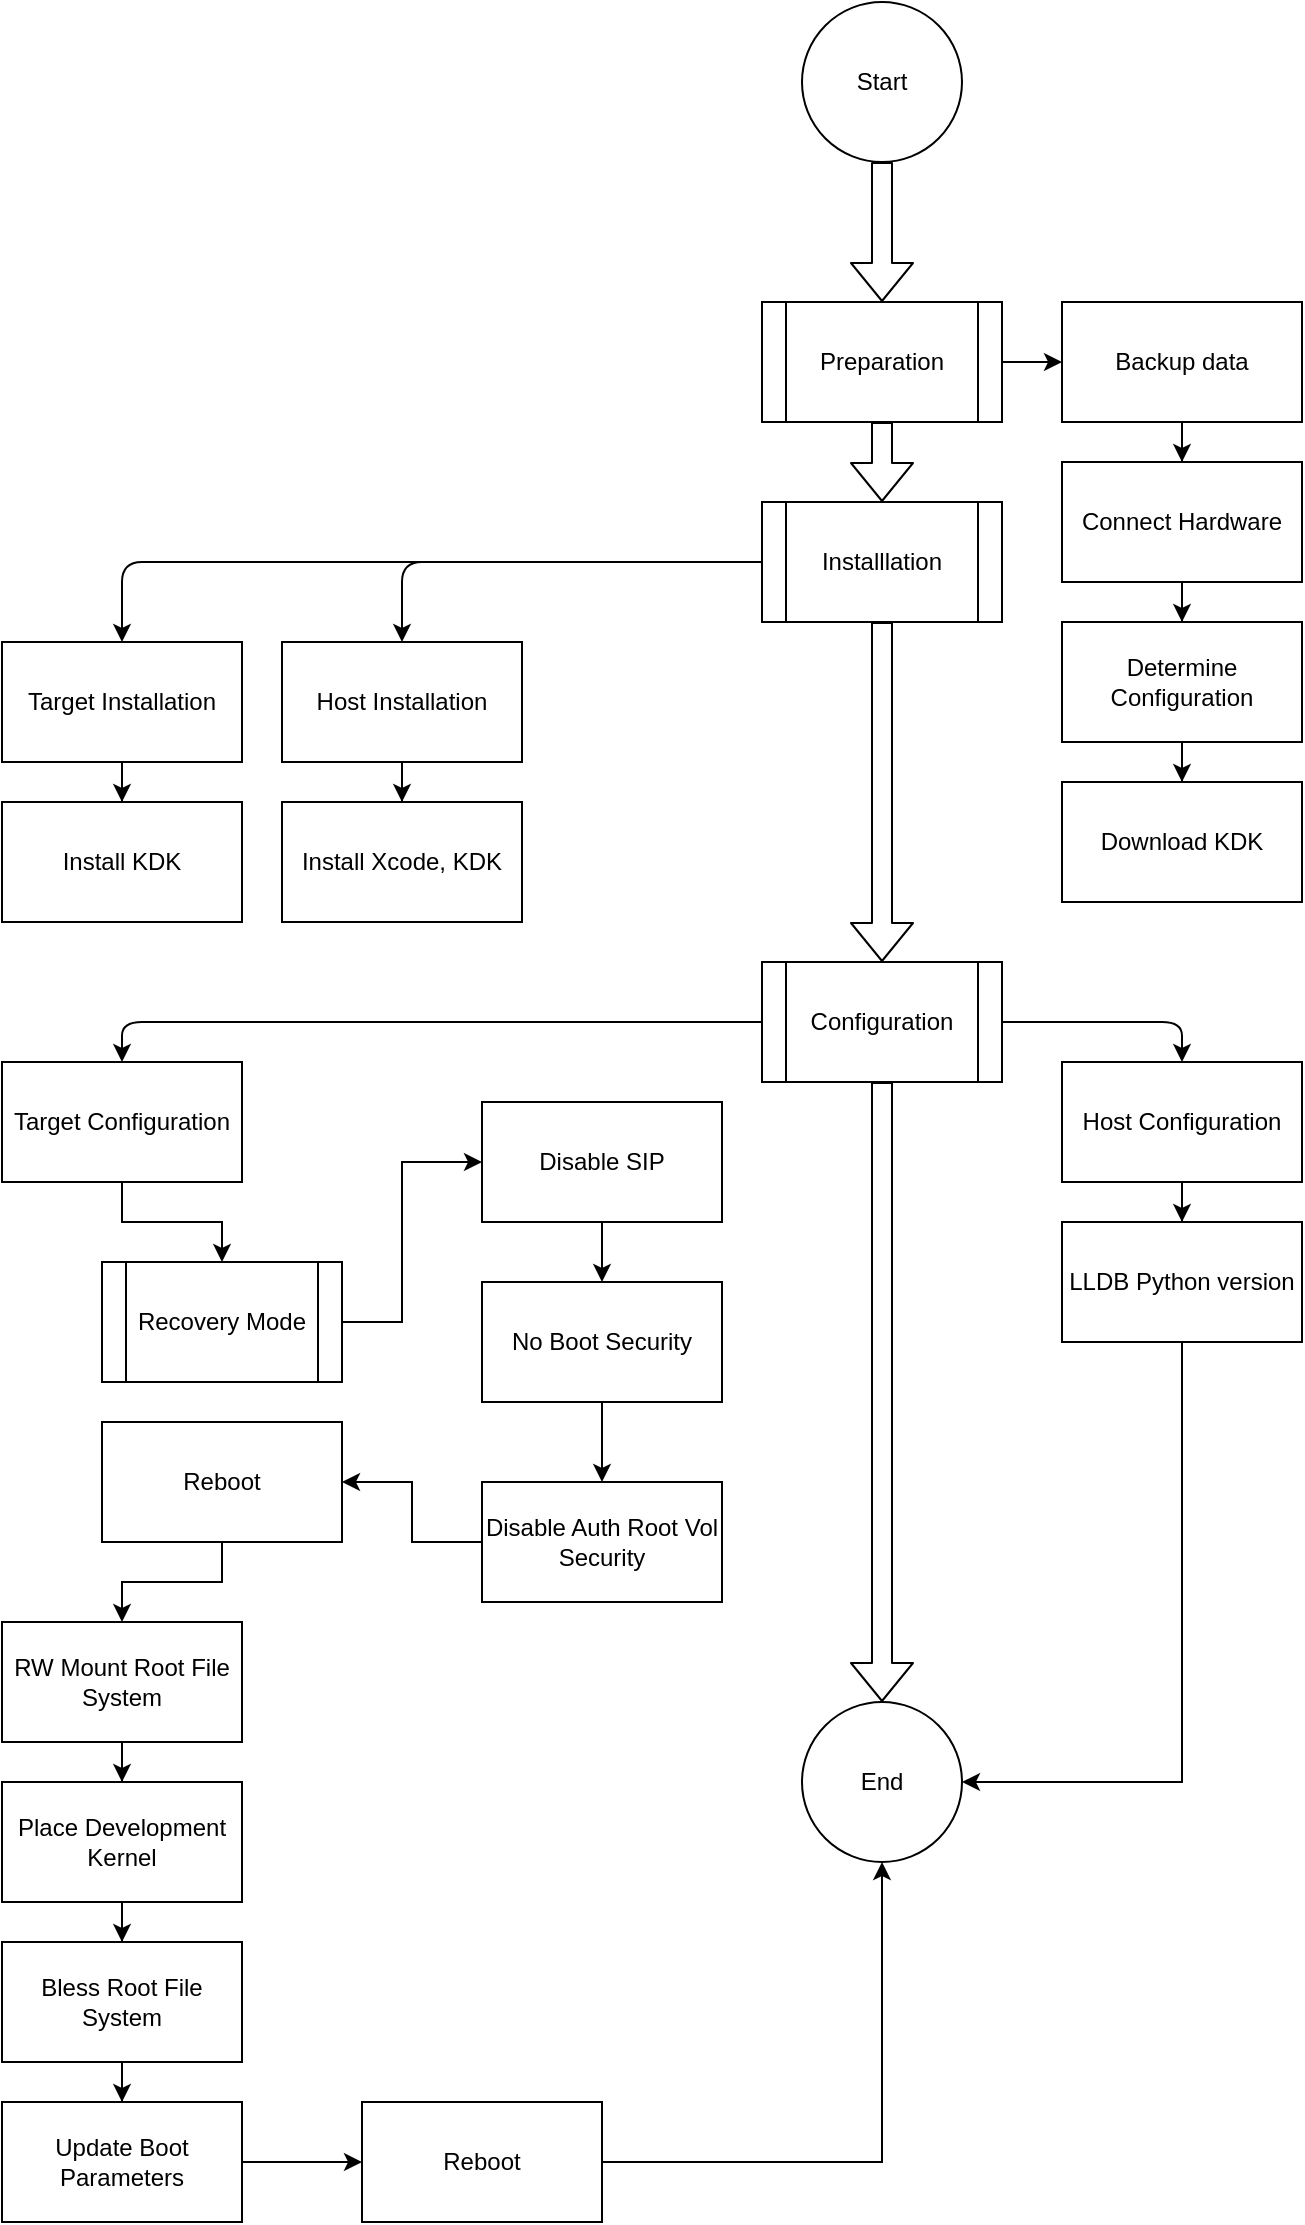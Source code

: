 <mxfile version="14.5.1" type="device"><diagram id="C5RBs43oDa-KdzZeNtuy" name="Page-1"><mxGraphModel dx="1106" dy="2166" grid="1" gridSize="10" guides="1" tooltips="1" connect="1" arrows="1" fold="1" page="1" pageScale="1" pageWidth="827" pageHeight="1169" math="0" shadow="0"><root><mxCell id="WIyWlLk6GJQsqaUBKTNV-0"/><mxCell id="WIyWlLk6GJQsqaUBKTNV-1" parent="WIyWlLk6GJQsqaUBKTNV-0"/><mxCell id="NlNYA9cFqjr4rE1li9YC-12" value="" style="edgeStyle=orthogonalEdgeStyle;rounded=0;orthogonalLoop=1;jettySize=auto;html=1;" edge="1" parent="WIyWlLk6GJQsqaUBKTNV-1" source="QBhP2HoVrlGpBbdpZASF-18" target="QBhP2HoVrlGpBbdpZASF-20"><mxGeometry relative="1" as="geometry"><Array as="points"><mxPoint x="240" y="640"/><mxPoint x="240" y="560"/></Array></mxGeometry></mxCell><mxCell id="QBhP2HoVrlGpBbdpZASF-18" value="Recovery Mode" style="shape=process;whiteSpace=wrap;html=1;backgroundOutline=1;" parent="WIyWlLk6GJQsqaUBKTNV-1" vertex="1"><mxGeometry x="90" y="610" width="120" height="60" as="geometry"/></mxCell><mxCell id="NlNYA9cFqjr4rE1li9YC-20" value="" style="edgeStyle=orthogonalEdgeStyle;rounded=0;orthogonalLoop=1;jettySize=auto;html=1;" edge="1" parent="WIyWlLk6GJQsqaUBKTNV-1" source="QBhP2HoVrlGpBbdpZASF-20" target="QBhP2HoVrlGpBbdpZASF-22"><mxGeometry relative="1" as="geometry"/></mxCell><mxCell id="QBhP2HoVrlGpBbdpZASF-20" value="Disable SIP" style="rounded=0;whiteSpace=wrap;html=1;" parent="WIyWlLk6GJQsqaUBKTNV-1" vertex="1"><mxGeometry x="280" y="530" width="120" height="60" as="geometry"/></mxCell><mxCell id="QBhP2HoVrlGpBbdpZASF-25" value="" style="edgeStyle=orthogonalEdgeStyle;rounded=0;orthogonalLoop=1;jettySize=auto;html=1;" parent="WIyWlLk6GJQsqaUBKTNV-1" source="QBhP2HoVrlGpBbdpZASF-22" target="QBhP2HoVrlGpBbdpZASF-24" edge="1"><mxGeometry relative="1" as="geometry"/></mxCell><mxCell id="QBhP2HoVrlGpBbdpZASF-22" value="No Boot Security" style="rounded=0;whiteSpace=wrap;html=1;" parent="WIyWlLk6GJQsqaUBKTNV-1" vertex="1"><mxGeometry x="280" y="620" width="120" height="60" as="geometry"/></mxCell><mxCell id="NlNYA9cFqjr4rE1li9YC-14" value="" style="edgeStyle=orthogonalEdgeStyle;rounded=0;orthogonalLoop=1;jettySize=auto;html=1;" edge="1" parent="WIyWlLk6GJQsqaUBKTNV-1" source="QBhP2HoVrlGpBbdpZASF-24" target="NlNYA9cFqjr4rE1li9YC-13"><mxGeometry relative="1" as="geometry"/></mxCell><mxCell id="QBhP2HoVrlGpBbdpZASF-24" value="Disable Auth Root Vol Security" style="rounded=0;whiteSpace=wrap;html=1;" parent="WIyWlLk6GJQsqaUBKTNV-1" vertex="1"><mxGeometry x="280" y="720" width="120" height="60" as="geometry"/></mxCell><mxCell id="QBhP2HoVrlGpBbdpZASF-31" value="" style="edgeStyle=orthogonalEdgeStyle;rounded=0;orthogonalLoop=1;jettySize=auto;html=1;" parent="WIyWlLk6GJQsqaUBKTNV-1" source="QBhP2HoVrlGpBbdpZASF-26" target="QBhP2HoVrlGpBbdpZASF-28" edge="1"><mxGeometry relative="1" as="geometry"/></mxCell><mxCell id="QBhP2HoVrlGpBbdpZASF-26" value="RW Mount Root File System" style="rounded=0;whiteSpace=wrap;html=1;" parent="WIyWlLk6GJQsqaUBKTNV-1" vertex="1"><mxGeometry x="40" y="790" width="120" height="60" as="geometry"/></mxCell><mxCell id="QBhP2HoVrlGpBbdpZASF-32" value="" style="edgeStyle=orthogonalEdgeStyle;rounded=0;orthogonalLoop=1;jettySize=auto;html=1;" parent="WIyWlLk6GJQsqaUBKTNV-1" source="QBhP2HoVrlGpBbdpZASF-28" target="QBhP2HoVrlGpBbdpZASF-29" edge="1"><mxGeometry relative="1" as="geometry"/></mxCell><mxCell id="QBhP2HoVrlGpBbdpZASF-28" value="Place Development Kernel" style="rounded=0;whiteSpace=wrap;html=1;" parent="WIyWlLk6GJQsqaUBKTNV-1" vertex="1"><mxGeometry x="40" y="870" width="120" height="60" as="geometry"/></mxCell><mxCell id="QBhP2HoVrlGpBbdpZASF-33" value="" style="edgeStyle=orthogonalEdgeStyle;rounded=0;orthogonalLoop=1;jettySize=auto;html=1;" parent="WIyWlLk6GJQsqaUBKTNV-1" source="QBhP2HoVrlGpBbdpZASF-29" target="QBhP2HoVrlGpBbdpZASF-30" edge="1"><mxGeometry relative="1" as="geometry"/></mxCell><mxCell id="QBhP2HoVrlGpBbdpZASF-29" value="Bless Root File System" style="rounded=0;whiteSpace=wrap;html=1;" parent="WIyWlLk6GJQsqaUBKTNV-1" vertex="1"><mxGeometry x="40" y="950" width="120" height="60" as="geometry"/></mxCell><mxCell id="NlNYA9cFqjr4rE1li9YC-11" value="" style="edgeStyle=orthogonalEdgeStyle;rounded=0;orthogonalLoop=1;jettySize=auto;html=1;" edge="1" parent="WIyWlLk6GJQsqaUBKTNV-1" source="QBhP2HoVrlGpBbdpZASF-30" target="NlNYA9cFqjr4rE1li9YC-10"><mxGeometry relative="1" as="geometry"/></mxCell><mxCell id="QBhP2HoVrlGpBbdpZASF-30" value="Update Boot Parameters" style="rounded=0;whiteSpace=wrap;html=1;" parent="WIyWlLk6GJQsqaUBKTNV-1" vertex="1"><mxGeometry x="40" y="1030" width="120" height="60" as="geometry"/></mxCell><mxCell id="QBhP2HoVrlGpBbdpZASF-38" style="edgeStyle=orthogonalEdgeStyle;rounded=0;orthogonalLoop=1;jettySize=auto;html=1;" parent="WIyWlLk6GJQsqaUBKTNV-1" source="QBhP2HoVrlGpBbdpZASF-36" target="QBhP2HoVrlGpBbdpZASF-0" edge="1"><mxGeometry relative="1" as="geometry"/></mxCell><mxCell id="QBhP2HoVrlGpBbdpZASF-36" value="Preparation" style="shape=process;whiteSpace=wrap;html=1;backgroundOutline=1;" parent="WIyWlLk6GJQsqaUBKTNV-1" vertex="1"><mxGeometry x="420" y="130" width="120" height="60" as="geometry"/></mxCell><mxCell id="QBhP2HoVrlGpBbdpZASF-39" value="Installlation" style="shape=process;whiteSpace=wrap;html=1;backgroundOutline=1;" parent="WIyWlLk6GJQsqaUBKTNV-1" vertex="1"><mxGeometry x="420" y="230" width="120" height="60" as="geometry"/></mxCell><mxCell id="QBhP2HoVrlGpBbdpZASF-40" value="" style="shape=flexArrow;endArrow=classic;html=1;exitX=0.5;exitY=1;exitDx=0;exitDy=0;entryX=0.5;entryY=0;entryDx=0;entryDy=0;" parent="WIyWlLk6GJQsqaUBKTNV-1" source="QBhP2HoVrlGpBbdpZASF-36" target="QBhP2HoVrlGpBbdpZASF-39" edge="1"><mxGeometry width="50" height="50" relative="1" as="geometry"><mxPoint x="450" y="530" as="sourcePoint"/><mxPoint x="500" y="480" as="targetPoint"/></mxGeometry></mxCell><mxCell id="QBhP2HoVrlGpBbdpZASF-49" value="" style="edgeStyle=orthogonalEdgeStyle;rounded=0;orthogonalLoop=1;jettySize=auto;html=1;" parent="WIyWlLk6GJQsqaUBKTNV-1" source="QBhP2HoVrlGpBbdpZASF-41" target="QBhP2HoVrlGpBbdpZASF-43" edge="1"><mxGeometry relative="1" as="geometry"/></mxCell><mxCell id="QBhP2HoVrlGpBbdpZASF-41" value="Target Installation" style="rounded=0;whiteSpace=wrap;html=1;" parent="WIyWlLk6GJQsqaUBKTNV-1" vertex="1"><mxGeometry x="40" y="300" width="120" height="60" as="geometry"/></mxCell><mxCell id="QBhP2HoVrlGpBbdpZASF-50" value="" style="edgeStyle=orthogonalEdgeStyle;rounded=0;orthogonalLoop=1;jettySize=auto;html=1;" parent="WIyWlLk6GJQsqaUBKTNV-1" source="QBhP2HoVrlGpBbdpZASF-42" target="QBhP2HoVrlGpBbdpZASF-44" edge="1"><mxGeometry relative="1" as="geometry"/></mxCell><mxCell id="QBhP2HoVrlGpBbdpZASF-42" value="Host Installation" style="rounded=0;whiteSpace=wrap;html=1;" parent="WIyWlLk6GJQsqaUBKTNV-1" vertex="1"><mxGeometry x="180" y="300" width="120" height="60" as="geometry"/></mxCell><mxCell id="QBhP2HoVrlGpBbdpZASF-43" value="Install KDK" style="rounded=0;whiteSpace=wrap;html=1;" parent="WIyWlLk6GJQsqaUBKTNV-1" vertex="1"><mxGeometry x="40" y="380" width="120" height="60" as="geometry"/></mxCell><mxCell id="QBhP2HoVrlGpBbdpZASF-44" value="Install Xcode, KDK" style="rounded=0;whiteSpace=wrap;html=1;" parent="WIyWlLk6GJQsqaUBKTNV-1" vertex="1"><mxGeometry x="180" y="380" width="120" height="60" as="geometry"/></mxCell><mxCell id="QBhP2HoVrlGpBbdpZASF-45" value="Start" style="ellipse;whiteSpace=wrap;html=1;aspect=fixed;" parent="WIyWlLk6GJQsqaUBKTNV-1" vertex="1"><mxGeometry x="440" y="-20" width="80" height="80" as="geometry"/></mxCell><mxCell id="QBhP2HoVrlGpBbdpZASF-46" value="" style="shape=flexArrow;endArrow=classic;html=1;entryX=0.5;entryY=0;entryDx=0;entryDy=0;" parent="WIyWlLk6GJQsqaUBKTNV-1" source="QBhP2HoVrlGpBbdpZASF-45" target="QBhP2HoVrlGpBbdpZASF-36" edge="1"><mxGeometry width="50" height="50" relative="1" as="geometry"><mxPoint x="450" y="530" as="sourcePoint"/><mxPoint x="500" y="480" as="targetPoint"/></mxGeometry></mxCell><mxCell id="QBhP2HoVrlGpBbdpZASF-48" value="" style="endArrow=classic;html=1;entryX=0.5;entryY=0;entryDx=0;entryDy=0;exitX=0;exitY=0.5;exitDx=0;exitDy=0;" parent="WIyWlLk6GJQsqaUBKTNV-1" source="QBhP2HoVrlGpBbdpZASF-39" target="QBhP2HoVrlGpBbdpZASF-42" edge="1"><mxGeometry width="50" height="50" relative="1" as="geometry"><mxPoint x="450" y="480" as="sourcePoint"/><mxPoint x="500" y="430" as="targetPoint"/><Array as="points"><mxPoint x="240" y="260"/><mxPoint x="240" y="300"/></Array></mxGeometry></mxCell><mxCell id="QBhP2HoVrlGpBbdpZASF-51" value="Configuration" style="shape=process;whiteSpace=wrap;html=1;backgroundOutline=1;" parent="WIyWlLk6GJQsqaUBKTNV-1" vertex="1"><mxGeometry x="420" y="460" width="120" height="60" as="geometry"/></mxCell><mxCell id="QBhP2HoVrlGpBbdpZASF-52" value="" style="shape=flexArrow;endArrow=classic;html=1;exitX=0.5;exitY=1;exitDx=0;exitDy=0;entryX=0.5;entryY=0;entryDx=0;entryDy=0;" parent="WIyWlLk6GJQsqaUBKTNV-1" source="QBhP2HoVrlGpBbdpZASF-39" target="QBhP2HoVrlGpBbdpZASF-51" edge="1"><mxGeometry width="50" height="50" relative="1" as="geometry"><mxPoint x="450" y="480" as="sourcePoint"/><mxPoint x="500" y="430" as="targetPoint"/></mxGeometry></mxCell><mxCell id="NlNYA9cFqjr4rE1li9YC-7" value="" style="edgeStyle=orthogonalEdgeStyle;rounded=0;orthogonalLoop=1;jettySize=auto;html=1;" edge="1" parent="WIyWlLk6GJQsqaUBKTNV-1" source="NlNYA9cFqjr4rE1li9YC-0" target="QBhP2HoVrlGpBbdpZASF-18"><mxGeometry relative="1" as="geometry"/></mxCell><mxCell id="NlNYA9cFqjr4rE1li9YC-0" value="Target Configuration" style="rounded=0;whiteSpace=wrap;html=1;" vertex="1" parent="WIyWlLk6GJQsqaUBKTNV-1"><mxGeometry x="40" y="510" width="120" height="60" as="geometry"/></mxCell><mxCell id="NlNYA9cFqjr4rE1li9YC-6" value="" style="edgeStyle=orthogonalEdgeStyle;rounded=0;orthogonalLoop=1;jettySize=auto;html=1;" edge="1" parent="WIyWlLk6GJQsqaUBKTNV-1" source="NlNYA9cFqjr4rE1li9YC-1" target="NlNYA9cFqjr4rE1li9YC-5"><mxGeometry relative="1" as="geometry"/></mxCell><mxCell id="NlNYA9cFqjr4rE1li9YC-1" value="Host Configuration" style="rounded=0;whiteSpace=wrap;html=1;" vertex="1" parent="WIyWlLk6GJQsqaUBKTNV-1"><mxGeometry x="570" y="510" width="120" height="60" as="geometry"/></mxCell><mxCell id="NlNYA9cFqjr4rE1li9YC-2" value="" style="endArrow=classic;html=1;exitX=0;exitY=0.5;exitDx=0;exitDy=0;entryX=0.5;entryY=0;entryDx=0;entryDy=0;" edge="1" parent="WIyWlLk6GJQsqaUBKTNV-1" source="QBhP2HoVrlGpBbdpZASF-51" target="NlNYA9cFqjr4rE1li9YC-0"><mxGeometry width="50" height="50" relative="1" as="geometry"><mxPoint x="307" y="585" as="sourcePoint"/><mxPoint x="80.04" y="632" as="targetPoint"/><Array as="points"><mxPoint x="100" y="490"/></Array></mxGeometry></mxCell><mxCell id="NlNYA9cFqjr4rE1li9YC-4" value="" style="endArrow=classic;html=1;entryX=0.5;entryY=0;entryDx=0;entryDy=0;exitX=1;exitY=0.5;exitDx=0;exitDy=0;" edge="1" parent="WIyWlLk6GJQsqaUBKTNV-1" source="QBhP2HoVrlGpBbdpZASF-51" target="NlNYA9cFqjr4rE1li9YC-1"><mxGeometry width="50" height="50" relative="1" as="geometry"><mxPoint x="500" y="585" as="sourcePoint"/><mxPoint x="240" y="635" as="targetPoint"/><Array as="points"><mxPoint x="630" y="490"/></Array></mxGeometry></mxCell><mxCell id="NlNYA9cFqjr4rE1li9YC-22" style="edgeStyle=orthogonalEdgeStyle;rounded=0;orthogonalLoop=1;jettySize=auto;html=1;entryX=1;entryY=0.5;entryDx=0;entryDy=0;" edge="1" parent="WIyWlLk6GJQsqaUBKTNV-1" source="NlNYA9cFqjr4rE1li9YC-5" target="NlNYA9cFqjr4rE1li9YC-16"><mxGeometry relative="1" as="geometry"><Array as="points"><mxPoint x="630" y="870"/></Array></mxGeometry></mxCell><mxCell id="NlNYA9cFqjr4rE1li9YC-5" value="LLDB Python version" style="rounded=0;whiteSpace=wrap;html=1;" vertex="1" parent="WIyWlLk6GJQsqaUBKTNV-1"><mxGeometry x="570" y="590" width="120" height="60" as="geometry"/></mxCell><mxCell id="QBhP2HoVrlGpBbdpZASF-0" value="Backup data" style="rounded=0;whiteSpace=wrap;html=1;" parent="WIyWlLk6GJQsqaUBKTNV-1" vertex="1"><mxGeometry x="570" y="130" width="120" height="60" as="geometry"/></mxCell><mxCell id="QBhP2HoVrlGpBbdpZASF-1" value="Connect Hardware" style="rounded=0;whiteSpace=wrap;html=1;" parent="WIyWlLk6GJQsqaUBKTNV-1" vertex="1"><mxGeometry x="570" y="210" width="120" height="60" as="geometry"/></mxCell><mxCell id="QBhP2HoVrlGpBbdpZASF-6" value="" style="edgeStyle=orthogonalEdgeStyle;rounded=0;orthogonalLoop=1;jettySize=auto;html=1;" parent="WIyWlLk6GJQsqaUBKTNV-1" source="QBhP2HoVrlGpBbdpZASF-0" target="QBhP2HoVrlGpBbdpZASF-1" edge="1"><mxGeometry x="410" y="130" as="geometry"/></mxCell><mxCell id="QBhP2HoVrlGpBbdpZASF-2" value="Determine Configuration" style="rounded=0;whiteSpace=wrap;html=1;" parent="WIyWlLk6GJQsqaUBKTNV-1" vertex="1"><mxGeometry x="570" y="290" width="120" height="60" as="geometry"/></mxCell><mxCell id="QBhP2HoVrlGpBbdpZASF-7" value="" style="edgeStyle=orthogonalEdgeStyle;rounded=0;orthogonalLoop=1;jettySize=auto;html=1;" parent="WIyWlLk6GJQsqaUBKTNV-1" source="QBhP2HoVrlGpBbdpZASF-1" target="QBhP2HoVrlGpBbdpZASF-2" edge="1"><mxGeometry x="410" y="130" as="geometry"/></mxCell><mxCell id="QBhP2HoVrlGpBbdpZASF-3" value="Download KDK" style="rounded=0;whiteSpace=wrap;html=1;" parent="WIyWlLk6GJQsqaUBKTNV-1" vertex="1"><mxGeometry x="570" y="370" width="120" height="60" as="geometry"/></mxCell><mxCell id="QBhP2HoVrlGpBbdpZASF-8" value="" style="edgeStyle=orthogonalEdgeStyle;rounded=0;orthogonalLoop=1;jettySize=auto;html=1;" parent="WIyWlLk6GJQsqaUBKTNV-1" source="QBhP2HoVrlGpBbdpZASF-2" target="QBhP2HoVrlGpBbdpZASF-3" edge="1"><mxGeometry x="410" y="130" as="geometry"/></mxCell><mxCell id="NlNYA9cFqjr4rE1li9YC-9" value="" style="endArrow=classic;html=1;entryX=0.5;entryY=0;entryDx=0;entryDy=0;exitX=0;exitY=0.5;exitDx=0;exitDy=0;" edge="1" parent="WIyWlLk6GJQsqaUBKTNV-1" source="QBhP2HoVrlGpBbdpZASF-39" target="QBhP2HoVrlGpBbdpZASF-41"><mxGeometry width="50" height="50" relative="1" as="geometry"><mxPoint x="390" y="460" as="sourcePoint"/><mxPoint x="440" y="410" as="targetPoint"/><Array as="points"><mxPoint x="100" y="260"/></Array></mxGeometry></mxCell><mxCell id="NlNYA9cFqjr4rE1li9YC-21" style="edgeStyle=orthogonalEdgeStyle;rounded=0;orthogonalLoop=1;jettySize=auto;html=1;entryX=0.5;entryY=1;entryDx=0;entryDy=0;" edge="1" parent="WIyWlLk6GJQsqaUBKTNV-1" source="NlNYA9cFqjr4rE1li9YC-10" target="NlNYA9cFqjr4rE1li9YC-16"><mxGeometry relative="1" as="geometry"/></mxCell><mxCell id="NlNYA9cFqjr4rE1li9YC-10" value="Reboot" style="rounded=0;whiteSpace=wrap;html=1;" vertex="1" parent="WIyWlLk6GJQsqaUBKTNV-1"><mxGeometry x="220" y="1030" width="120" height="60" as="geometry"/></mxCell><mxCell id="NlNYA9cFqjr4rE1li9YC-15" style="edgeStyle=orthogonalEdgeStyle;rounded=0;orthogonalLoop=1;jettySize=auto;html=1;entryX=0.5;entryY=0;entryDx=0;entryDy=0;" edge="1" parent="WIyWlLk6GJQsqaUBKTNV-1" source="NlNYA9cFqjr4rE1li9YC-13" target="QBhP2HoVrlGpBbdpZASF-26"><mxGeometry relative="1" as="geometry"/></mxCell><mxCell id="NlNYA9cFqjr4rE1li9YC-13" value="Reboot" style="rounded=0;whiteSpace=wrap;html=1;" vertex="1" parent="WIyWlLk6GJQsqaUBKTNV-1"><mxGeometry x="90" y="690" width="120" height="60" as="geometry"/></mxCell><mxCell id="NlNYA9cFqjr4rE1li9YC-16" value="End" style="ellipse;whiteSpace=wrap;html=1;aspect=fixed;" vertex="1" parent="WIyWlLk6GJQsqaUBKTNV-1"><mxGeometry x="440" y="830" width="80" height="80" as="geometry"/></mxCell><mxCell id="NlNYA9cFqjr4rE1li9YC-19" value="" style="shape=flexArrow;endArrow=classic;html=1;entryX=0.5;entryY=0;entryDx=0;entryDy=0;exitX=0.5;exitY=1;exitDx=0;exitDy=0;" edge="1" parent="WIyWlLk6GJQsqaUBKTNV-1" source="QBhP2HoVrlGpBbdpZASF-51" target="NlNYA9cFqjr4rE1li9YC-16"><mxGeometry width="50" height="50" relative="1" as="geometry"><mxPoint x="390" y="520" as="sourcePoint"/><mxPoint x="440" y="470" as="targetPoint"/></mxGeometry></mxCell></root></mxGraphModel></diagram></mxfile>